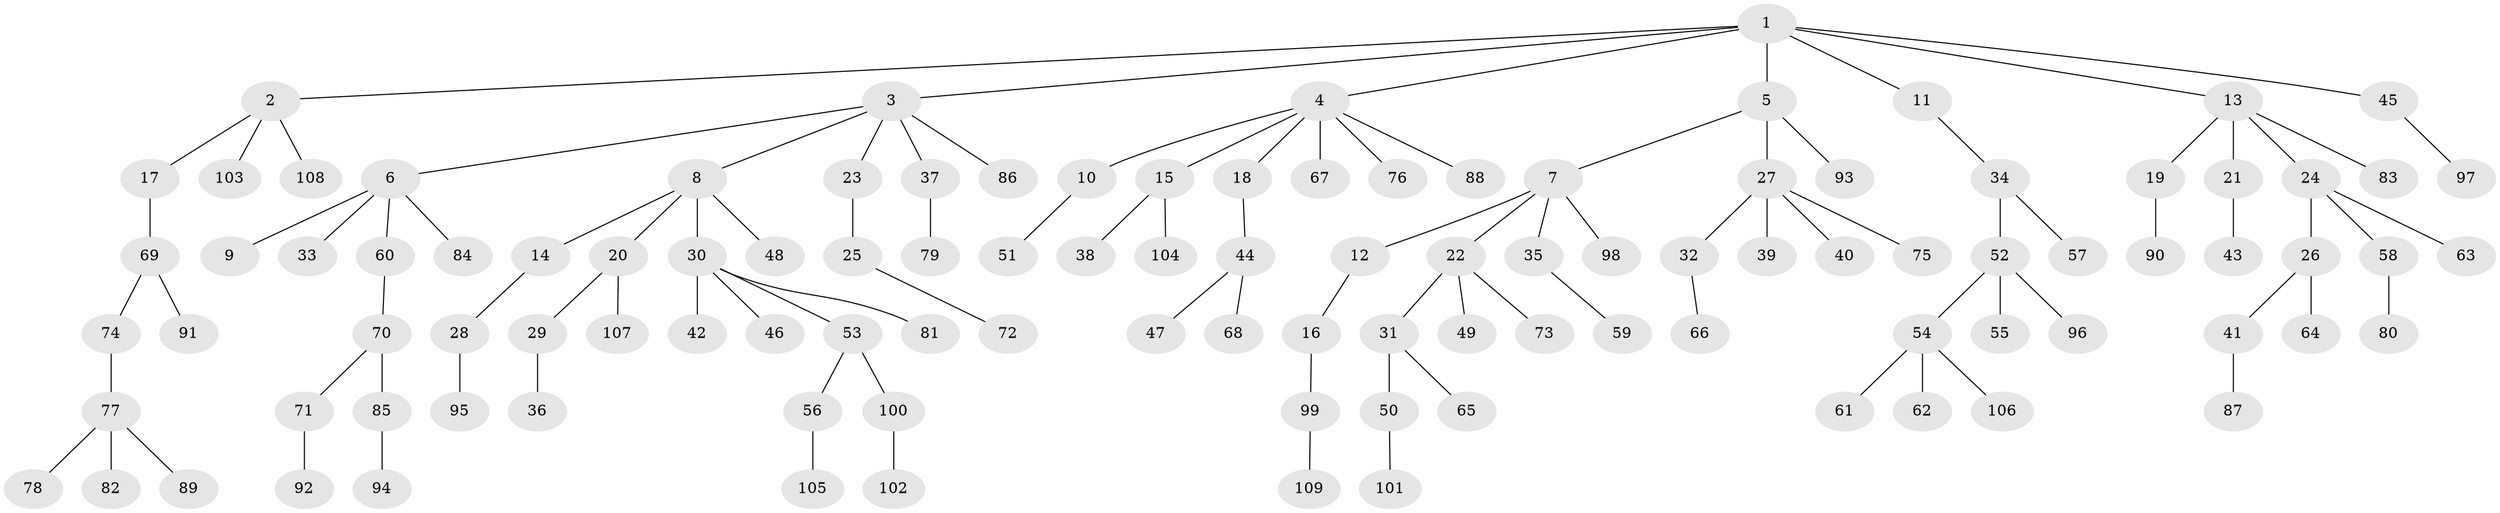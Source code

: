 // Generated by graph-tools (version 1.1) at 2025/11/02/27/25 16:11:26]
// undirected, 109 vertices, 108 edges
graph export_dot {
graph [start="1"]
  node [color=gray90,style=filled];
  1;
  2;
  3;
  4;
  5;
  6;
  7;
  8;
  9;
  10;
  11;
  12;
  13;
  14;
  15;
  16;
  17;
  18;
  19;
  20;
  21;
  22;
  23;
  24;
  25;
  26;
  27;
  28;
  29;
  30;
  31;
  32;
  33;
  34;
  35;
  36;
  37;
  38;
  39;
  40;
  41;
  42;
  43;
  44;
  45;
  46;
  47;
  48;
  49;
  50;
  51;
  52;
  53;
  54;
  55;
  56;
  57;
  58;
  59;
  60;
  61;
  62;
  63;
  64;
  65;
  66;
  67;
  68;
  69;
  70;
  71;
  72;
  73;
  74;
  75;
  76;
  77;
  78;
  79;
  80;
  81;
  82;
  83;
  84;
  85;
  86;
  87;
  88;
  89;
  90;
  91;
  92;
  93;
  94;
  95;
  96;
  97;
  98;
  99;
  100;
  101;
  102;
  103;
  104;
  105;
  106;
  107;
  108;
  109;
  1 -- 2;
  1 -- 3;
  1 -- 4;
  1 -- 5;
  1 -- 11;
  1 -- 13;
  1 -- 45;
  2 -- 17;
  2 -- 103;
  2 -- 108;
  3 -- 6;
  3 -- 8;
  3 -- 23;
  3 -- 37;
  3 -- 86;
  4 -- 10;
  4 -- 15;
  4 -- 18;
  4 -- 67;
  4 -- 76;
  4 -- 88;
  5 -- 7;
  5 -- 27;
  5 -- 93;
  6 -- 9;
  6 -- 33;
  6 -- 60;
  6 -- 84;
  7 -- 12;
  7 -- 22;
  7 -- 35;
  7 -- 98;
  8 -- 14;
  8 -- 20;
  8 -- 30;
  8 -- 48;
  10 -- 51;
  11 -- 34;
  12 -- 16;
  13 -- 19;
  13 -- 21;
  13 -- 24;
  13 -- 83;
  14 -- 28;
  15 -- 38;
  15 -- 104;
  16 -- 99;
  17 -- 69;
  18 -- 44;
  19 -- 90;
  20 -- 29;
  20 -- 107;
  21 -- 43;
  22 -- 31;
  22 -- 49;
  22 -- 73;
  23 -- 25;
  24 -- 26;
  24 -- 58;
  24 -- 63;
  25 -- 72;
  26 -- 41;
  26 -- 64;
  27 -- 32;
  27 -- 39;
  27 -- 40;
  27 -- 75;
  28 -- 95;
  29 -- 36;
  30 -- 42;
  30 -- 46;
  30 -- 53;
  30 -- 81;
  31 -- 50;
  31 -- 65;
  32 -- 66;
  34 -- 52;
  34 -- 57;
  35 -- 59;
  37 -- 79;
  41 -- 87;
  44 -- 47;
  44 -- 68;
  45 -- 97;
  50 -- 101;
  52 -- 54;
  52 -- 55;
  52 -- 96;
  53 -- 56;
  53 -- 100;
  54 -- 61;
  54 -- 62;
  54 -- 106;
  56 -- 105;
  58 -- 80;
  60 -- 70;
  69 -- 74;
  69 -- 91;
  70 -- 71;
  70 -- 85;
  71 -- 92;
  74 -- 77;
  77 -- 78;
  77 -- 82;
  77 -- 89;
  85 -- 94;
  99 -- 109;
  100 -- 102;
}
